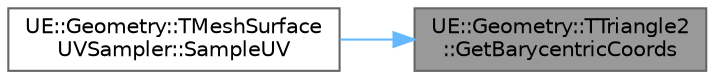 digraph "UE::Geometry::TTriangle2::GetBarycentricCoords"
{
 // INTERACTIVE_SVG=YES
 // LATEX_PDF_SIZE
  bgcolor="transparent";
  edge [fontname=Helvetica,fontsize=10,labelfontname=Helvetica,labelfontsize=10];
  node [fontname=Helvetica,fontsize=10,shape=box,height=0.2,width=0.4];
  rankdir="RL";
  Node1 [id="Node000001",label="UE::Geometry::TTriangle2\l::GetBarycentricCoords",height=0.2,width=0.4,color="gray40", fillcolor="grey60", style="filled", fontcolor="black",tooltip=" "];
  Node1 -> Node2 [id="edge1_Node000001_Node000002",dir="back",color="steelblue1",style="solid",tooltip=" "];
  Node2 [id="Node000002",label="UE::Geometry::TMeshSurface\lUVSampler::SampleUV",height=0.2,width=0.4,color="grey40", fillcolor="white", style="filled",URL="$df/d92/classUE_1_1Geometry_1_1TMeshSurfaceUVSampler.html#a7d1c248bd9795bcbebe17eba6d7c32a3",tooltip="Compute a sample at the given UV location in the given Triangle."];
}
